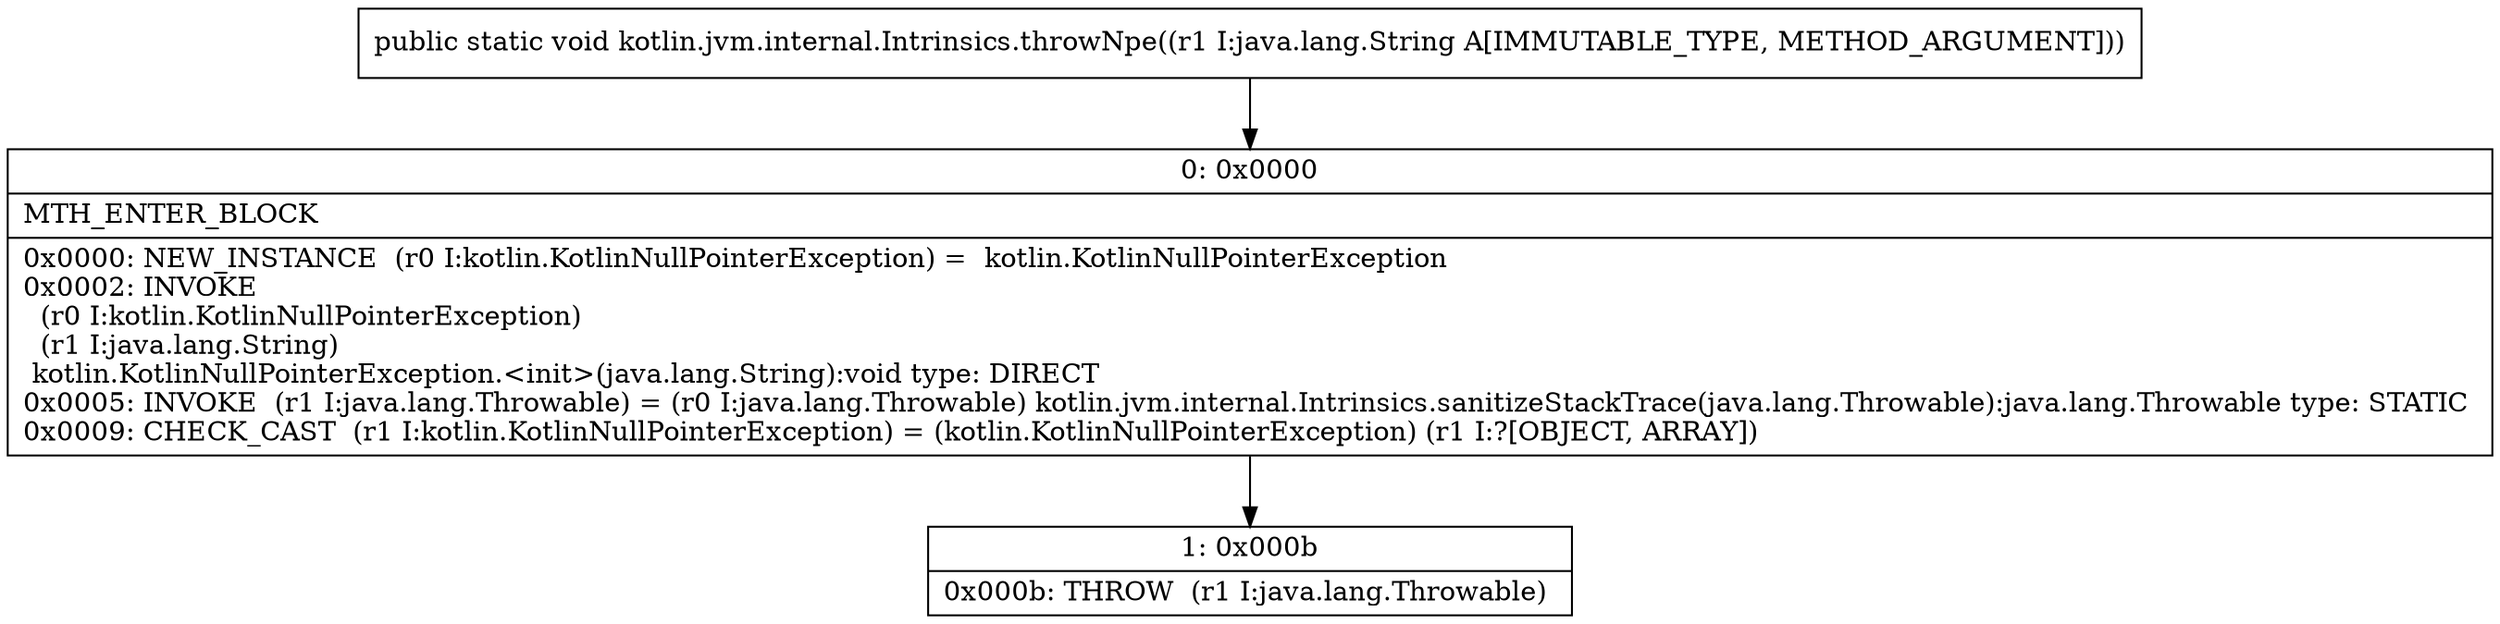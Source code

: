 digraph "CFG forkotlin.jvm.internal.Intrinsics.throwNpe(Ljava\/lang\/String;)V" {
Node_0 [shape=record,label="{0\:\ 0x0000|MTH_ENTER_BLOCK\l|0x0000: NEW_INSTANCE  (r0 I:kotlin.KotlinNullPointerException) =  kotlin.KotlinNullPointerException \l0x0002: INVOKE  \l  (r0 I:kotlin.KotlinNullPointerException)\l  (r1 I:java.lang.String)\l kotlin.KotlinNullPointerException.\<init\>(java.lang.String):void type: DIRECT \l0x0005: INVOKE  (r1 I:java.lang.Throwable) = (r0 I:java.lang.Throwable) kotlin.jvm.internal.Intrinsics.sanitizeStackTrace(java.lang.Throwable):java.lang.Throwable type: STATIC \l0x0009: CHECK_CAST  (r1 I:kotlin.KotlinNullPointerException) = (kotlin.KotlinNullPointerException) (r1 I:?[OBJECT, ARRAY]) \l}"];
Node_1 [shape=record,label="{1\:\ 0x000b|0x000b: THROW  (r1 I:java.lang.Throwable) \l}"];
MethodNode[shape=record,label="{public static void kotlin.jvm.internal.Intrinsics.throwNpe((r1 I:java.lang.String A[IMMUTABLE_TYPE, METHOD_ARGUMENT])) }"];
MethodNode -> Node_0;
Node_0 -> Node_1;
}

